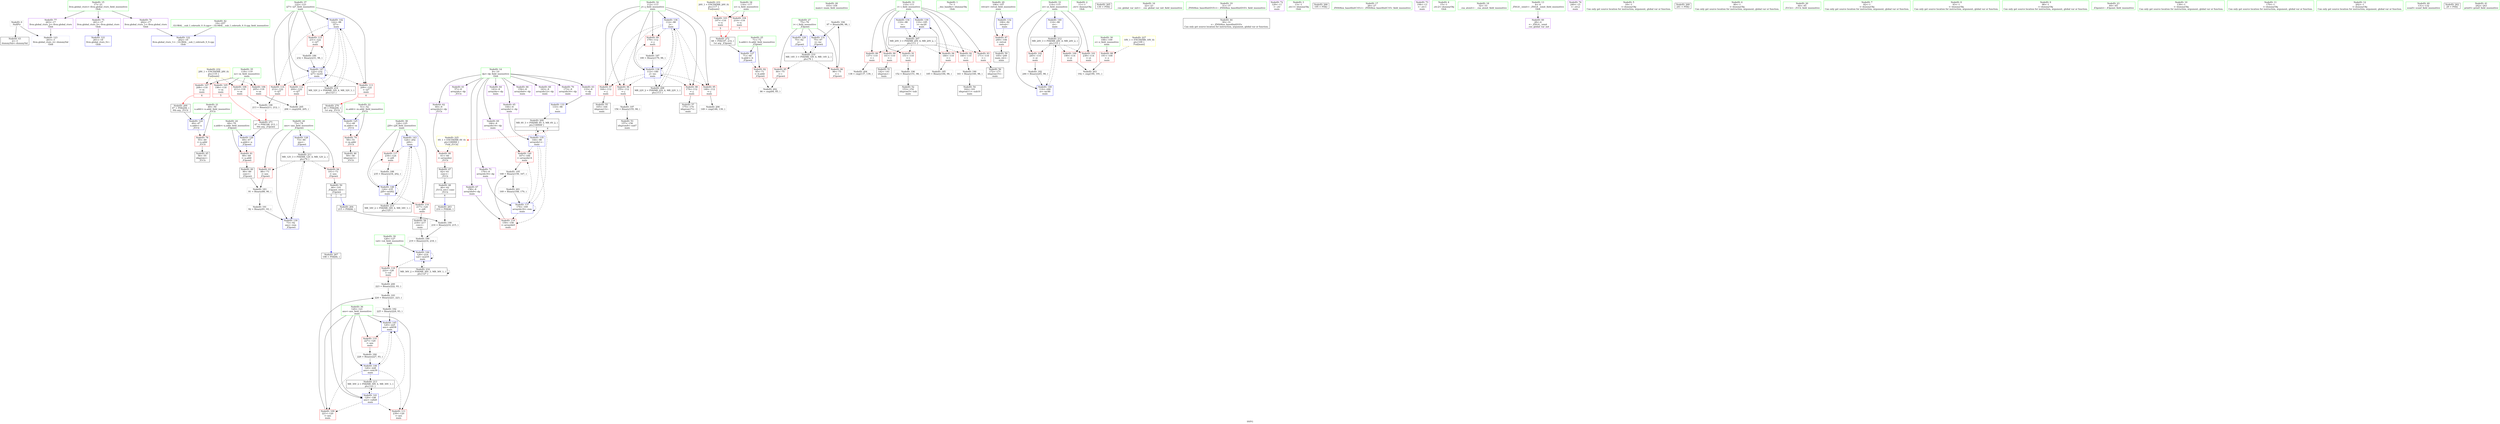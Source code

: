 digraph "SVFG" {
	label="SVFG";

	Node0x55de69d3de40 [shape=record,color=grey,label="{NodeID: 0\nNullPtr}"];
	Node0x55de69d3de40 -> Node0x55de69d4a2d0[style=solid];
	Node0x55de69d3de40 -> Node0x55de69d504a0[style=solid];
	Node0x55de69d70580 [shape=record,color=black,label="{NodeID: 263\n210 = PHI(46, )\n}"];
	Node0x55de69d70580 -> Node0x55de69d4e970[style=solid];
	Node0x55de69d4a7b0 [shape=record,color=red,label="{NodeID: 97\n164\<--112\n\<--j\nmain\n}"];
	Node0x55de69d4a7b0 -> Node0x55de69d4bcb0[style=solid];
	Node0x55de69d48c40 [shape=record,color=green,label="{NodeID: 14\n8\<--10\ndp\<--dp_field_insensitive\nGlob }"];
	Node0x55de69d48c40 -> Node0x55de69d4c190[style=solid];
	Node0x55de69d48c40 -> Node0x55de69d4c260[style=solid];
	Node0x55de69d48c40 -> Node0x55de69d4c330[style=solid];
	Node0x55de69d48c40 -> Node0x55de69d4c400[style=solid];
	Node0x55de69d48c40 -> Node0x55de69d4c4d0[style=solid];
	Node0x55de69d48c40 -> Node0x55de69d4c5a0[style=solid];
	Node0x55de69d48c40 -> Node0x55de69d4c670[style=solid];
	Node0x55de69d48c40 -> Node0x55de69d4c740[style=solid];
	Node0x55de69d48c40 -> Node0x55de69d4c810[style=solid];
	Node0x55de69d48c40 -> Node0x55de69d4c8e0[style=solid];
	Node0x55de69d48c40 -> Node0x55de69d4c9b0[style=solid];
	Node0x55de69d4e1f0 [shape=record,color=grey,label="{NodeID: 194\n97 = Binary(96, 98, )\n}"];
	Node0x55de69d4e1f0 -> Node0x55de69d50b50[style=solid];
	Node0x55de69d4b310 [shape=record,color=red,label="{NodeID: 111\n239\<--120\n\<--ans\nmain\n}"];
	Node0x55de69d496a0 [shape=record,color=green,label="{NodeID: 28\n103\<--104\nmain\<--main_field_insensitive\n}"];
	Node0x55de69d5e1a0 [shape=record,color=black,label="{NodeID: 208\nMR_22V_2 = PHI(MR_22V_4, MR_22V_1, )\npts\{113 \}\n}"];
	Node0x55de69d5e1a0 -> Node0x55de69d50f60[style=dashed];
	Node0x55de69d50670 [shape=record,color=blue,label="{NodeID: 125\n51\<--48\nm.addr\<--m\n_Z1Cii\n}"];
	Node0x55de69d50670 -> Node0x55de69d4d060[style=dashed];
	Node0x55de69d4a200 [shape=record,color=green,label="{NodeID: 42\n19\<--257\n_GLOBAL__sub_I_cebrusfs_0_0.cpp\<--_GLOBAL__sub_I_cebrusfs_0_0.cpp_field_insensitive\n}"];
	Node0x55de69d4a200 -> Node0x55de69d503a0[style=solid];
	Node0x55de69d511d0 [shape=record,color=blue,label="{NodeID: 139\n110\<--185\ni\<--inc20\nmain\n}"];
	Node0x55de69d511d0 -> Node0x55de69d5dca0[style=dashed];
	Node0x55de69d4bd80 [shape=record,color=black,label="{NodeID: 56\n172\<--171\nidxprom15\<--\nmain\n}"];
	Node0x55de69d4c8e0 [shape=record,color=purple,label="{NodeID: 70\n173\<--8\narrayidx16\<--dp\nmain\n}"];
	Node0x55de69d4d470 [shape=record,color=red,label="{NodeID: 84\n101\<--73\n\<--ans\n_Z3powii\n}"];
	Node0x55de69d4d470 -> Node0x55de69d4b8a0[style=solid];
	Node0x55de69d3ec60 [shape=record,color=green,label="{NodeID: 1\n7\<--1\n__dso_handle\<--dummyObj\nGlob }"];
	Node0x55de69d70770 [shape=record,color=black,label="{NodeID: 264\n215 = PHI(66, )\n}"];
	Node0x55de69d70770 -> Node0x55de69d4e970[style=solid];
	Node0x55de69d4a880 [shape=record,color=red,label="{NodeID: 98\n174\<--112\n\<--j\nmain\n}"];
	Node0x55de69d4a880 -> Node0x55de69d4be50[style=solid];
	Node0x55de69d48cd0 [shape=record,color=green,label="{NodeID: 15\n17\<--21\nllvm.global_ctors\<--llvm.global_ctors_field_insensitive\nGlob }"];
	Node0x55de69d48cd0 -> Node0x55de69d4ccf0[style=solid];
	Node0x55de69d48cd0 -> Node0x55de69d4cdc0[style=solid];
	Node0x55de69d48cd0 -> Node0x55de69d4ce90[style=solid];
	Node0x55de69d4e370 [shape=record,color=grey,label="{NodeID: 195\n168 = Binary(159, 167, )\n}"];
	Node0x55de69d4e370 -> Node0x55de69d4ec70[style=solid];
	Node0x55de69d4b3e0 [shape=record,color=red,label="{NodeID: 112\n204\<--122\n\<--i27\nmain\n}"];
	Node0x55de69d4b3e0 -> Node0x55de69d56b40[style=solid];
	Node0x55de69d49770 [shape=record,color=green,label="{NodeID: 29\n106\<--107\nretval\<--retval_field_insensitive\nmain\n}"];
	Node0x55de69d49770 -> Node0x55de69d4d6e0[style=solid];
	Node0x55de69d49770 -> Node0x55de69d50c20[style=solid];
	Node0x55de69d5e6a0 [shape=record,color=black,label="{NodeID: 209\nMR_6V_3 = PHI(MR_6V_5, MR_6V_2, )\npts\{100000 \}\n|{|<s1>6}}"];
	Node0x55de69d5e6a0 -> Node0x55de69d50e90[style=dashed];
	Node0x55de69d5e6a0:s1 -> Node0x55de69d638a0[style=dashed,color=red];
	Node0x55de69d50740 [shape=record,color=blue,label="{NodeID: 126\n69\<--67\na.addr\<--a\n_Z3powii\n}"];
	Node0x55de69d50740 -> Node0x55de69d4d200[style=dashed];
	Node0x55de69d4a2d0 [shape=record,color=black,label="{NodeID: 43\n2\<--3\ndummyVal\<--dummyVal\n}"];
	Node0x55de69d512a0 [shape=record,color=blue,label="{NodeID: 140\n114\<--98\nzi\<--\nmain\n}"];
	Node0x55de69d512a0 -> Node0x55de69d5f5a0[style=dashed];
	Node0x55de69d4be50 [shape=record,color=black,label="{NodeID: 57\n175\<--174\nidxprom17\<--\nmain\n}"];
	Node0x55de69d4c9b0 [shape=record,color=purple,label="{NodeID: 71\n176\<--8\narrayidx18\<--dp\nmain\n}"];
	Node0x55de69d4c9b0 -> Node0x55de69d51030[style=solid];
	Node0x55de69d4d540 [shape=record,color=red,label="{NodeID: 85\n84\<--75\n\<--i\n_Z3powii\n}"];
	Node0x55de69d4d540 -> Node0x55de69d56700[style=solid];
	Node0x55de69d3f9d0 [shape=record,color=green,label="{NodeID: 2\n11\<--1\n.str\<--dummyObj\nGlob }"];
	Node0x55de69d70870 [shape=record,color=black,label="{NodeID: 265\n130 = PHI()\n}"];
	Node0x55de69d538b0 [shape=record,color=grey,label="{NodeID: 182\n246 = Binary(245, 98, )\n}"];
	Node0x55de69d538b0 -> Node0x55de69d519f0[style=solid];
	Node0x55de69d4a950 [shape=record,color=red,label="{NodeID: 99\n179\<--112\n\<--j\nmain\n}"];
	Node0x55de69d4a950 -> Node0x55de69d54030[style=solid];
	Node0x55de69d48d60 [shape=record,color=green,label="{NodeID: 16\n22\<--23\n__cxx_global_var_init\<--__cxx_global_var_init_field_insensitive\n}"];
	Node0x55de69d4e4f0 [shape=record,color=grey,label="{NodeID: 196\n152 = Binary(151, 98, )\n}"];
	Node0x55de69d4e4f0 -> Node0x55de69d4ba40[style=solid];
	Node0x55de69d4b4b0 [shape=record,color=red,label="{NodeID: 113\n209\<--122\n\<--i27\nmain\n|{<s0>6}}"];
	Node0x55de69d4b4b0:s0 -> Node0x55de69d70df0[style=solid,color=red];
	Node0x55de69d49840 [shape=record,color=green,label="{NodeID: 30\n108\<--109\nz\<--z_field_insensitive\nmain\n}"];
	Node0x55de69d49840 -> Node0x55de69d4d7b0[style=solid];
	Node0x55de69d5eba0 [shape=record,color=black,label="{NodeID: 210\nMR_14V_3 = PHI(MR_14V_4, MR_14V_2, )\npts\{76 \}\n}"];
	Node0x55de69d5eba0 -> Node0x55de69d4d540[style=dashed];
	Node0x55de69d5eba0 -> Node0x55de69d4d610[style=dashed];
	Node0x55de69d5eba0 -> Node0x55de69d50b50[style=dashed];
	Node0x55de69d50810 [shape=record,color=blue,label="{NodeID: 127\n71\<--68\nb.addr\<--b\n_Z3powii\n}"];
	Node0x55de69d50810 -> Node0x55de69d4d2d0[style=dashed];
	Node0x55de69d4a3a0 [shape=record,color=black,label="{NodeID: 44\n30\<--31\n\<--_ZNSt8ios_base4InitD1Ev\nCan only get source location for instruction, argument, global var or function.}"];
	Node0x55de69d51370 [shape=record,color=blue,label="{NodeID: 141\n120\<--198\nans\<--call26\nmain\n}"];
	Node0x55de69d51370 -> Node0x55de69d4b170[style=dashed];
	Node0x55de69d51370 -> Node0x55de69d4b310[style=dashed];
	Node0x55de69d51370 -> Node0x55de69d516b0[style=dashed];
	Node0x55de69d51370 -> Node0x55de69d5faa0[style=dashed];
	Node0x55de69d4bf20 [shape=record,color=black,label="{NodeID: 58\n218\<--217\nconv\<--\nmain\n}"];
	Node0x55de69d4bf20 -> Node0x55de69d54330[style=solid];
	Node0x55de69d4ca80 [shape=record,color=purple,label="{NodeID: 72\n129\<--11\n\<--.str\nmain\n}"];
	Node0x55de69d4d610 [shape=record,color=red,label="{NodeID: 86\n96\<--75\n\<--i\n_Z3powii\n}"];
	Node0x55de69d4d610 -> Node0x55de69d4e1f0[style=solid];
	Node0x55de69d3fc30 [shape=record,color=green,label="{NodeID: 3\n13\<--1\n.str.1\<--dummyObj\nGlob }"];
	Node0x55de69d70940 [shape=record,color=black,label="{NodeID: 266\n195 = PHI()\n}"];
	Node0x55de69d53a30 [shape=record,color=grey,label="{NodeID: 183\n91 = Binary(88, 90, )\n}"];
	Node0x55de69d53a30 -> Node0x55de69d54630[style=solid];
	Node0x55de69d4aa20 [shape=record,color=red,label="{NodeID: 100\n190\<--114\n\<--zi\nmain\n}"];
	Node0x55de69d4aa20 -> Node0x55de69d56840[style=solid];
	Node0x55de69d48df0 [shape=record,color=green,label="{NodeID: 17\n26\<--27\n_ZNSt8ios_base4InitC1Ev\<--_ZNSt8ios_base4InitC1Ev_field_insensitive\n}"];
	Node0x55de69d4e670 [shape=record,color=grey,label="{NodeID: 197\n156 = Binary(155, 98, )\n}"];
	Node0x55de69d4e670 -> Node0x55de69d4bb10[style=solid];
	Node0x55de69d4b580 [shape=record,color=red,label="{NodeID: 114\n212\<--122\n\<--i27\nmain\n}"];
	Node0x55de69d4b580 -> Node0x55de69d4e7f0[style=solid];
	Node0x55de69d49910 [shape=record,color=green,label="{NodeID: 31\n110\<--111\ni\<--i_field_insensitive\nmain\n}"];
	Node0x55de69d49910 -> Node0x55de69d4d880[style=solid];
	Node0x55de69d49910 -> Node0x55de69d4d950[style=solid];
	Node0x55de69d49910 -> Node0x55de69d4da20[style=solid];
	Node0x55de69d49910 -> Node0x55de69d4daf0[style=solid];
	Node0x55de69d49910 -> Node0x55de69d4dbc0[style=solid];
	Node0x55de69d49910 -> Node0x55de69d4dc90[style=solid];
	Node0x55de69d49910 -> Node0x55de69d50dc0[style=solid];
	Node0x55de69d49910 -> Node0x55de69d511d0[style=solid];
	Node0x55de69d5f0a0 [shape=record,color=black,label="{NodeID: 211\nMR_12V_3 = PHI(MR_12V_4, MR_12V_2, )\npts\{74 \}\n}"];
	Node0x55de69d5f0a0 -> Node0x55de69d4d3a0[style=dashed];
	Node0x55de69d5f0a0 -> Node0x55de69d4d470[style=dashed];
	Node0x55de69d5f0a0 -> Node0x55de69d50a80[style=dashed];
	Node0x55de69d508e0 [shape=record,color=blue,label="{NodeID: 128\n73\<--80\nans\<--\n_Z3powii\n}"];
	Node0x55de69d508e0 -> Node0x55de69d5f0a0[style=dashed];
	Node0x55de69d4a470 [shape=record,color=black,label="{NodeID: 45\n56\<--55\nidxprom\<--\n_Z1Cii\n}"];
	Node0x55de69d638a0 [shape=record,color=yellow,style=double,label="{NodeID: 225\n6V_1 = ENCHI(MR_6V_0)\npts\{100000 \}\nFun[_Z1Cii]}"];
	Node0x55de69d638a0 -> Node0x55de69d4d130[style=dashed];
	Node0x55de69d51440 [shape=record,color=blue,label="{NodeID: 142\n122\<--98\ni27\<--\nmain\n}"];
	Node0x55de69d51440 -> Node0x55de69d4b3e0[style=dashed];
	Node0x55de69d51440 -> Node0x55de69d4b4b0[style=dashed];
	Node0x55de69d51440 -> Node0x55de69d4b580[style=dashed];
	Node0x55de69d51440 -> Node0x55de69d4b650[style=dashed];
	Node0x55de69d51440 -> Node0x55de69d51850[style=dashed];
	Node0x55de69d51440 -> Node0x55de69d5ffa0[style=dashed];
	Node0x55de69d4bff0 [shape=record,color=black,label="{NodeID: 59\n105\<--249\nmain_ret\<--\nmain\n}"];
	Node0x55de69d4cb50 [shape=record,color=purple,label="{NodeID: 73\n194\<--13\n\<--.str.1\nmain\n}"];
	Node0x55de69d4d6e0 [shape=record,color=red,label="{NodeID: 87\n249\<--106\n\<--retval\nmain\n}"];
	Node0x55de69d4d6e0 -> Node0x55de69d4bff0[style=solid];
	Node0x55de69d3fad0 [shape=record,color=green,label="{NodeID: 4\n15\<--1\n.str.2\<--dummyObj\nGlob }"];
	Node0x55de69d70a10 [shape=record,color=black,label="{NodeID: 267\n198 = PHI(66, )\n}"];
	Node0x55de69d70a10 -> Node0x55de69d51370[style=solid];
	Node0x55de69d53bb0 [shape=record,color=grey,label="{NodeID: 184\n228 = Binary(227, 93, )\n}"];
	Node0x55de69d53bb0 -> Node0x55de69d51780[style=solid];
	Node0x55de69d4aaf0 [shape=record,color=red,label="{NodeID: 101\n238\<--114\n\<--zi\nmain\n}"];
	Node0x55de69d48e80 [shape=record,color=green,label="{NodeID: 18\n32\<--33\n__cxa_atexit\<--__cxa_atexit_field_insensitive\n}"];
	Node0x55de69d4e7f0 [shape=record,color=grey,label="{NodeID: 198\n213 = Binary(211, 212, )\n|{<s0>7}}"];
	Node0x55de69d4e7f0:s0 -> Node0x55de69d70f30[style=solid,color=red];
	Node0x55de69d4b650 [shape=record,color=red,label="{NodeID: 115\n231\<--122\n\<--i27\nmain\n}"];
	Node0x55de69d4b650 -> Node0x55de69d53eb0[style=solid];
	Node0x55de69d499e0 [shape=record,color=green,label="{NodeID: 32\n112\<--113\nj\<--j_field_insensitive\nmain\n}"];
	Node0x55de69d499e0 -> Node0x55de69d4dd60[style=solid];
	Node0x55de69d499e0 -> Node0x55de69d4a6e0[style=solid];
	Node0x55de69d499e0 -> Node0x55de69d4a7b0[style=solid];
	Node0x55de69d499e0 -> Node0x55de69d4a880[style=solid];
	Node0x55de69d499e0 -> Node0x55de69d4a950[style=solid];
	Node0x55de69d499e0 -> Node0x55de69d50f60[style=solid];
	Node0x55de69d499e0 -> Node0x55de69d51100[style=solid];
	Node0x55de69d5f5a0 [shape=record,color=black,label="{NodeID: 212\nMR_24V_3 = PHI(MR_24V_4, MR_24V_2, )\npts\{115 \}\n}"];
	Node0x55de69d5f5a0 -> Node0x55de69d4aa20[style=dashed];
	Node0x55de69d5f5a0 -> Node0x55de69d4aaf0[style=dashed];
	Node0x55de69d5f5a0 -> Node0x55de69d4abc0[style=dashed];
	Node0x55de69d5f5a0 -> Node0x55de69d519f0[style=dashed];
	Node0x55de69d509b0 [shape=record,color=blue,label="{NodeID: 129\n75\<--82\ni\<--\n_Z3powii\n}"];
	Node0x55de69d509b0 -> Node0x55de69d5eba0[style=dashed];
	Node0x55de69d4a540 [shape=record,color=black,label="{NodeID: 46\n59\<--58\nidxprom1\<--\n_Z1Cii\n}"];
	Node0x55de69d51510 [shape=record,color=blue,label="{NodeID: 143\n124\<--202\nj28\<--\nmain\n}"];
	Node0x55de69d51510 -> Node0x55de69d4fe90[style=dashed];
	Node0x55de69d51510 -> Node0x55de69d4ff60[style=dashed];
	Node0x55de69d51510 -> Node0x55de69d51920[style=dashed];
	Node0x55de69d51510 -> Node0x55de69d604a0[style=dashed];
	Node0x55de69d4c0c0 [shape=record,color=purple,label="{NodeID: 60\n28\<--4\n\<--_ZStL8__ioinit\n__cxx_global_var_init\n}"];
	Node0x55de69d4cc20 [shape=record,color=purple,label="{NodeID: 74\n240\<--15\n\<--.str.2\nmain\n}"];
	Node0x55de69d4d7b0 [shape=record,color=red,label="{NodeID: 88\n191\<--108\n\<--z\nmain\n}"];
	Node0x55de69d4d7b0 -> Node0x55de69d56840[style=solid];
	Node0x55de69d3df30 [shape=record,color=green,label="{NodeID: 5\n18\<--1\n\<--dummyObj\nCan only get source location for instruction, argument, global var or function.}"];
	Node0x55de69d70bb0 [shape=record,color=black,label="{NodeID: 268\n241 = PHI()\n}"];
	Node0x55de69d53d30 [shape=record,color=grey,label="{NodeID: 185\n185 = Binary(184, 98, )\n}"];
	Node0x55de69d53d30 -> Node0x55de69d511d0[style=solid];
	Node0x55de69d4abc0 [shape=record,color=red,label="{NodeID: 102\n245\<--114\n\<--zi\nmain\n}"];
	Node0x55de69d4abc0 -> Node0x55de69d538b0[style=solid];
	Node0x55de69d48f50 [shape=record,color=green,label="{NodeID: 19\n31\<--37\n_ZNSt8ios_base4InitD1Ev\<--_ZNSt8ios_base4InitD1Ev_field_insensitive\n}"];
	Node0x55de69d48f50 -> Node0x55de69d4a3a0[style=solid];
	Node0x55de69d4e970 [shape=record,color=grey,label="{NodeID: 199\n216 = Binary(210, 215, )\n}"];
	Node0x55de69d4e970 -> Node0x55de69d54330[style=solid];
	Node0x55de69d4fe90 [shape=record,color=red,label="{NodeID: 116\n217\<--124\n\<--j28\nmain\n}"];
	Node0x55de69d4fe90 -> Node0x55de69d4bf20[style=solid];
	Node0x55de69d49ab0 [shape=record,color=green,label="{NodeID: 33\n114\<--115\nzi\<--zi_field_insensitive\nmain\n}"];
	Node0x55de69d49ab0 -> Node0x55de69d4aa20[style=solid];
	Node0x55de69d49ab0 -> Node0x55de69d4aaf0[style=solid];
	Node0x55de69d49ab0 -> Node0x55de69d4abc0[style=solid];
	Node0x55de69d49ab0 -> Node0x55de69d512a0[style=solid];
	Node0x55de69d49ab0 -> Node0x55de69d519f0[style=solid];
	Node0x55de69d5faa0 [shape=record,color=black,label="{NodeID: 213\nMR_30V_2 = PHI(MR_30V_4, MR_30V_1, )\npts\{121 \}\n}"];
	Node0x55de69d5faa0 -> Node0x55de69d51370[style=dashed];
	Node0x55de69d50a80 [shape=record,color=blue,label="{NodeID: 130\n73\<--92\nans\<--rem\n_Z3powii\n}"];
	Node0x55de69d50a80 -> Node0x55de69d5f0a0[style=dashed];
	Node0x55de69d4a610 [shape=record,color=black,label="{NodeID: 47\n62\<--61\nconv\<--\n_Z1Cii\n}"];
	Node0x55de69d4a610 -> Node0x55de69d4b700[style=solid];
	Node0x55de69d63a90 [shape=record,color=yellow,style=double,label="{NodeID: 227\n18V_1 = ENCHI(MR_18V_0)\npts\{109 \}\nFun[main]}"];
	Node0x55de69d63a90 -> Node0x55de69d4d7b0[style=dashed];
	Node0x55de69d515e0 [shape=record,color=blue,label="{NodeID: 144\n126\<--219\nval\<--mul35\nmain\n}"];
	Node0x55de69d515e0 -> Node0x55de69d50030[style=dashed];
	Node0x55de69d515e0 -> Node0x55de69d515e0[style=dashed];
	Node0x55de69d515e0 -> Node0x55de69d609a0[style=dashed];
	Node0x55de69d4c190 [shape=record,color=purple,label="{NodeID: 61\n57\<--8\narrayidx\<--dp\n_Z1Cii\n}"];
	Node0x55de69d4ccf0 [shape=record,color=purple,label="{NodeID: 75\n261\<--17\nllvm.global_ctors_0\<--llvm.global_ctors\nGlob }"];
	Node0x55de69d4ccf0 -> Node0x55de69d502a0[style=solid];
	Node0x55de69d4d880 [shape=record,color=red,label="{NodeID: 89\n137\<--110\n\<--i\nmain\n}"];
	Node0x55de69d4d880 -> Node0x55de69d569c0[style=solid];
	Node0x55de69d3dfc0 [shape=record,color=green,label="{NodeID: 6\n80\<--1\n\<--dummyObj\nCan only get source location for instruction, argument, global var or function.}"];
	Node0x55de69d70c80 [shape=record,color=black,label="{NodeID: 269\n47 = PHI(208, )\n0th arg _Z1Cii }"];
	Node0x55de69d70c80 -> Node0x55de69d505a0[style=solid];
	Node0x55de69d53eb0 [shape=record,color=grey,label="{NodeID: 186\n232 = Binary(231, 98, )\n}"];
	Node0x55de69d53eb0 -> Node0x55de69d51850[style=solid];
	Node0x55de69d4ac90 [shape=record,color=red,label="{NodeID: 103\n197\<--116\n\<--n\nmain\n|{<s0>5}}"];
	Node0x55de69d4ac90:s0 -> Node0x55de69d71140[style=solid,color=red];
	Node0x55de69d49020 [shape=record,color=green,label="{NodeID: 20\n44\<--45\n_Z1Cii\<--_Z1Cii_field_insensitive\n}"];
	Node0x55de69d4eaf0 [shape=record,color=grey,label="{NodeID: 200\n223 = Binary(222, 93, )\n}"];
	Node0x55de69d4eaf0 -> Node0x55de69d4e070[style=solid];
	Node0x55de69d4ff60 [shape=record,color=red,label="{NodeID: 117\n234\<--124\n\<--j28\nmain\n}"];
	Node0x55de69d4ff60 -> Node0x55de69d541b0[style=solid];
	Node0x55de69d49b80 [shape=record,color=green,label="{NodeID: 34\n116\<--117\nn\<--n_field_insensitive\nmain\n}"];
	Node0x55de69d49b80 -> Node0x55de69d4ac90[style=solid];
	Node0x55de69d49b80 -> Node0x55de69d4ad60[style=solid];
	Node0x55de69d5ffa0 [shape=record,color=black,label="{NodeID: 214\nMR_32V_2 = PHI(MR_32V_4, MR_32V_1, )\npts\{123 \}\n}"];
	Node0x55de69d5ffa0 -> Node0x55de69d51440[style=dashed];
	Node0x55de69d50b50 [shape=record,color=blue,label="{NodeID: 131\n75\<--97\ni\<--inc\n_Z3powii\n}"];
	Node0x55de69d50b50 -> Node0x55de69d5eba0[style=dashed];
	Node0x55de69d4b700 [shape=record,color=black,label="{NodeID: 48\n46\<--62\n_Z1Cii_ret\<--conv\n_Z1Cii\n|{<s0>6}}"];
	Node0x55de69d4b700:s0 -> Node0x55de69d70580[style=solid,color=blue];
	Node0x55de69d516b0 [shape=record,color=blue,label="{NodeID: 145\n120\<--225\nans\<--add38\nmain\n}"];
	Node0x55de69d516b0 -> Node0x55de69d4b240[style=dashed];
	Node0x55de69d516b0 -> Node0x55de69d51780[style=dashed];
	Node0x55de69d4c260 [shape=record,color=purple,label="{NodeID: 62\n60\<--8\narrayidx2\<--dp\n_Z1Cii\n}"];
	Node0x55de69d4c260 -> Node0x55de69d4d130[style=solid];
	Node0x55de69d4cdc0 [shape=record,color=purple,label="{NodeID: 76\n262\<--17\nllvm.global_ctors_1\<--llvm.global_ctors\nGlob }"];
	Node0x55de69d4cdc0 -> Node0x55de69d503a0[style=solid];
	Node0x55de69d4d950 [shape=record,color=red,label="{NodeID: 90\n141\<--110\n\<--i\nmain\n}"];
	Node0x55de69d4d950 -> Node0x55de69d4b970[style=solid];
	Node0x55de69d48310 [shape=record,color=green,label="{NodeID: 7\n82\<--1\n\<--dummyObj\nCan only get source location for instruction, argument, global var or function.}"];
	Node0x55de69d70df0 [shape=record,color=black,label="{NodeID: 270\n48 = PHI(209, )\n1st arg _Z1Cii }"];
	Node0x55de69d70df0 -> Node0x55de69d50670[style=solid];
	Node0x55de69d54030 [shape=record,color=grey,label="{NodeID: 187\n180 = Binary(179, 98, )\n}"];
	Node0x55de69d54030 -> Node0x55de69d51100[style=solid];
	Node0x55de69d4ad60 [shape=record,color=red,label="{NodeID: 104\n214\<--116\n\<--n\nmain\n|{<s0>7}}"];
	Node0x55de69d4ad60:s0 -> Node0x55de69d71140[style=solid,color=red];
	Node0x55de69d490f0 [shape=record,color=green,label="{NodeID: 21\n49\<--50\nn.addr\<--n.addr_field_insensitive\n_Z1Cii\n}"];
	Node0x55de69d490f0 -> Node0x55de69d4cf90[style=solid];
	Node0x55de69d490f0 -> Node0x55de69d505a0[style=solid];
	Node0x55de69d4ec70 [shape=record,color=grey,label="{NodeID: 201\n169 = Binary(168, 170, )\n}"];
	Node0x55de69d4ec70 -> Node0x55de69d51030[style=solid];
	Node0x55de69d50030 [shape=record,color=red,label="{NodeID: 118\n222\<--126\n\<--val\nmain\n}"];
	Node0x55de69d50030 -> Node0x55de69d4eaf0[style=solid];
	Node0x55de69d49c50 [shape=record,color=green,label="{NodeID: 35\n118\<--119\nm\<--m_field_insensitive\nmain\n}"];
	Node0x55de69d49c50 -> Node0x55de69d4ae30[style=solid];
	Node0x55de69d49c50 -> Node0x55de69d4af00[style=solid];
	Node0x55de69d49c50 -> Node0x55de69d4afd0[style=solid];
	Node0x55de69d49c50 -> Node0x55de69d4b0a0[style=solid];
	Node0x55de69d604a0 [shape=record,color=black,label="{NodeID: 215\nMR_34V_2 = PHI(MR_34V_4, MR_34V_1, )\npts\{125 \}\n}"];
	Node0x55de69d604a0 -> Node0x55de69d51510[style=dashed];
	Node0x55de69d50c20 [shape=record,color=blue,label="{NodeID: 132\n106\<--82\nretval\<--\nmain\n}"];
	Node0x55de69d50c20 -> Node0x55de69d4d6e0[style=dashed];
	Node0x55de69d4b7d0 [shape=record,color=black,label="{NodeID: 49\n90\<--89\nconv\<--\n_Z3powii\n}"];
	Node0x55de69d4b7d0 -> Node0x55de69d53a30[style=solid];
	Node0x55de69d51780 [shape=record,color=blue,label="{NodeID: 146\n120\<--228\nans\<--rem39\nmain\n}"];
	Node0x55de69d51780 -> Node0x55de69d4b170[style=dashed];
	Node0x55de69d51780 -> Node0x55de69d4b310[style=dashed];
	Node0x55de69d51780 -> Node0x55de69d516b0[style=dashed];
	Node0x55de69d51780 -> Node0x55de69d5faa0[style=dashed];
	Node0x55de69d4c330 [shape=record,color=purple,label="{NodeID: 63\n133\<--8\n\<--dp\nmain\n}"];
	Node0x55de69d4c330 -> Node0x55de69d50cf0[style=solid];
	Node0x55de69d4ce90 [shape=record,color=purple,label="{NodeID: 77\n263\<--17\nllvm.global_ctors_2\<--llvm.global_ctors\nGlob }"];
	Node0x55de69d4ce90 -> Node0x55de69d504a0[style=solid];
	Node0x55de69d4da20 [shape=record,color=red,label="{NodeID: 91\n151\<--110\n\<--i\nmain\n}"];
	Node0x55de69d4da20 -> Node0x55de69d4e4f0[style=solid];
	Node0x55de69d483a0 [shape=record,color=green,label="{NodeID: 8\n93\<--1\n\<--dummyObj\nCan only get source location for instruction, argument, global var or function.}"];
	Node0x55de69d70f30 [shape=record,color=black,label="{NodeID: 271\n67 = PHI(196, 213, )\n0th arg _Z3powii }"];
	Node0x55de69d70f30 -> Node0x55de69d50740[style=solid];
	Node0x55de69d541b0 [shape=record,color=grey,label="{NodeID: 188\n235 = Binary(234, 202, )\n}"];
	Node0x55de69d541b0 -> Node0x55de69d51920[style=solid];
	Node0x55de69d4ae30 [shape=record,color=red,label="{NodeID: 105\n196\<--118\n\<--m\nmain\n|{<s0>5}}"];
	Node0x55de69d4ae30:s0 -> Node0x55de69d70f30[style=solid,color=red];
	Node0x55de69d491c0 [shape=record,color=green,label="{NodeID: 22\n51\<--52\nm.addr\<--m.addr_field_insensitive\n_Z1Cii\n}"];
	Node0x55de69d491c0 -> Node0x55de69d4d060[style=solid];
	Node0x55de69d491c0 -> Node0x55de69d50670[style=solid];
	Node0x55de69d56700 [shape=record,color=grey,label="{NodeID: 202\n86 = cmp(84, 85, )\n}"];
	Node0x55de69d50100 [shape=record,color=red,label="{NodeID: 119\n159\<--158\n\<--arrayidx9\nmain\n}"];
	Node0x55de69d50100 -> Node0x55de69d4e370[style=solid];
	Node0x55de69d49d20 [shape=record,color=green,label="{NodeID: 36\n120\<--121\nans\<--ans_field_insensitive\nmain\n}"];
	Node0x55de69d49d20 -> Node0x55de69d4b170[style=solid];
	Node0x55de69d49d20 -> Node0x55de69d4b240[style=solid];
	Node0x55de69d49d20 -> Node0x55de69d4b310[style=solid];
	Node0x55de69d49d20 -> Node0x55de69d51370[style=solid];
	Node0x55de69d49d20 -> Node0x55de69d516b0[style=solid];
	Node0x55de69d49d20 -> Node0x55de69d51780[style=solid];
	Node0x55de69d609a0 [shape=record,color=black,label="{NodeID: 216\nMR_36V_2 = PHI(MR_36V_3, MR_36V_1, )\npts\{127 \}\n}"];
	Node0x55de69d609a0 -> Node0x55de69d515e0[style=dashed];
	Node0x55de69d609a0 -> Node0x55de69d609a0[style=dashed];
	Node0x55de69d50cf0 [shape=record,color=blue,label="{NodeID: 133\n133\<--98\n\<--\nmain\n}"];
	Node0x55de69d50cf0 -> Node0x55de69d5e6a0[style=dashed];
	Node0x55de69d4b8a0 [shape=record,color=black,label="{NodeID: 50\n66\<--101\n_Z3powii_ret\<--\n_Z3powii\n|{<s0>5|<s1>7}}"];
	Node0x55de69d4b8a0:s0 -> Node0x55de69d70a10[style=solid,color=blue];
	Node0x55de69d4b8a0:s1 -> Node0x55de69d70770[style=solid,color=blue];
	Node0x55de69d51850 [shape=record,color=blue,label="{NodeID: 147\n122\<--232\ni27\<--inc41\nmain\n}"];
	Node0x55de69d51850 -> Node0x55de69d4b3e0[style=dashed];
	Node0x55de69d51850 -> Node0x55de69d4b4b0[style=dashed];
	Node0x55de69d51850 -> Node0x55de69d4b580[style=dashed];
	Node0x55de69d51850 -> Node0x55de69d4b650[style=dashed];
	Node0x55de69d51850 -> Node0x55de69d51850[style=dashed];
	Node0x55de69d51850 -> Node0x55de69d5ffa0[style=dashed];
	Node0x55de69d4c400 [shape=record,color=purple,label="{NodeID: 64\n143\<--8\narrayidx\<--dp\nmain\n}"];
	Node0x55de69d4cf90 [shape=record,color=red,label="{NodeID: 78\n55\<--49\n\<--n.addr\n_Z1Cii\n}"];
	Node0x55de69d4cf90 -> Node0x55de69d4a470[style=solid];
	Node0x55de69d4daf0 [shape=record,color=red,label="{NodeID: 92\n160\<--110\n\<--i\nmain\n}"];
	Node0x55de69d4daf0 -> Node0x55de69d544b0[style=solid];
	Node0x55de69d40dd0 [shape=record,color=green,label="{NodeID: 9\n98\<--1\n\<--dummyObj\nCan only get source location for instruction, argument, global var or function.}"];
	Node0x55de69d71140 [shape=record,color=black,label="{NodeID: 272\n68 = PHI(197, 214, )\n1st arg _Z3powii }"];
	Node0x55de69d71140 -> Node0x55de69d50810[style=solid];
	Node0x55de69d54330 [shape=record,color=grey,label="{NodeID: 189\n219 = Binary(216, 218, )\n}"];
	Node0x55de69d54330 -> Node0x55de69d515e0[style=solid];
	Node0x55de69d4af00 [shape=record,color=red,label="{NodeID: 106\n205\<--118\n\<--m\nmain\n}"];
	Node0x55de69d4af00 -> Node0x55de69d56b40[style=solid];
	Node0x55de69d49290 [shape=record,color=green,label="{NodeID: 23\n64\<--65\n_Z3powii\<--_Z3powii_field_insensitive\n}"];
	Node0x55de69d56840 [shape=record,color=grey,label="{NodeID: 203\n192 = cmp(190, 191, )\n}"];
	Node0x55de69d501d0 [shape=record,color=red,label="{NodeID: 120\n167\<--166\n\<--arrayidx14\nmain\n}"];
	Node0x55de69d501d0 -> Node0x55de69d4e370[style=solid];
	Node0x55de69d49df0 [shape=record,color=green,label="{NodeID: 37\n122\<--123\ni27\<--i27_field_insensitive\nmain\n}"];
	Node0x55de69d49df0 -> Node0x55de69d4b3e0[style=solid];
	Node0x55de69d49df0 -> Node0x55de69d4b4b0[style=solid];
	Node0x55de69d49df0 -> Node0x55de69d4b580[style=solid];
	Node0x55de69d49df0 -> Node0x55de69d4b650[style=solid];
	Node0x55de69d49df0 -> Node0x55de69d51440[style=solid];
	Node0x55de69d49df0 -> Node0x55de69d51850[style=solid];
	Node0x55de69d50dc0 [shape=record,color=blue,label="{NodeID: 134\n110\<--98\ni\<--\nmain\n}"];
	Node0x55de69d50dc0 -> Node0x55de69d5dca0[style=dashed];
	Node0x55de69d4b970 [shape=record,color=black,label="{NodeID: 51\n142\<--141\nidxprom\<--\nmain\n}"];
	Node0x55de69d64620 [shape=record,color=yellow,style=double,label="{NodeID: 231\n26V_1 = ENCHI(MR_26V_0)\npts\{117 \}\nFun[main]}"];
	Node0x55de69d64620 -> Node0x55de69d4ac90[style=dashed];
	Node0x55de69d64620 -> Node0x55de69d4ad60[style=dashed];
	Node0x55de69d51920 [shape=record,color=blue,label="{NodeID: 148\n124\<--235\nj28\<--mul42\nmain\n}"];
	Node0x55de69d51920 -> Node0x55de69d4fe90[style=dashed];
	Node0x55de69d51920 -> Node0x55de69d4ff60[style=dashed];
	Node0x55de69d51920 -> Node0x55de69d51920[style=dashed];
	Node0x55de69d51920 -> Node0x55de69d604a0[style=dashed];
	Node0x55de69d4c4d0 [shape=record,color=purple,label="{NodeID: 65\n144\<--8\narrayidx1\<--dp\nmain\n}"];
	Node0x55de69d4c4d0 -> Node0x55de69d50e90[style=solid];
	Node0x55de69d4d060 [shape=record,color=red,label="{NodeID: 79\n58\<--51\n\<--m.addr\n_Z1Cii\n}"];
	Node0x55de69d4d060 -> Node0x55de69d4a540[style=solid];
	Node0x55de69d4dbc0 [shape=record,color=red,label="{NodeID: 93\n171\<--110\n\<--i\nmain\n}"];
	Node0x55de69d4dbc0 -> Node0x55de69d4bd80[style=solid];
	Node0x55de69d40ea0 [shape=record,color=green,label="{NodeID: 10\n139\<--1\n\<--dummyObj\nCan only get source location for instruction, argument, global var or function.}"];
	Node0x55de69d544b0 [shape=record,color=grey,label="{NodeID: 190\n161 = Binary(160, 98, )\n}"];
	Node0x55de69d544b0 -> Node0x55de69d4bbe0[style=solid];
	Node0x55de69d4afd0 [shape=record,color=red,label="{NodeID: 107\n208\<--118\n\<--m\nmain\n|{<s0>6}}"];
	Node0x55de69d4afd0:s0 -> Node0x55de69d70c80[style=solid,color=red];
	Node0x55de69d49360 [shape=record,color=green,label="{NodeID: 24\n69\<--70\na.addr\<--a.addr_field_insensitive\n_Z3powii\n}"];
	Node0x55de69d49360 -> Node0x55de69d4d200[style=solid];
	Node0x55de69d49360 -> Node0x55de69d50740[style=solid];
	Node0x55de69d569c0 [shape=record,color=grey,label="{NodeID: 204\n138 = cmp(137, 139, )\n}"];
	Node0x55de69d502a0 [shape=record,color=blue,label="{NodeID: 121\n261\<--18\nllvm.global_ctors_0\<--\nGlob }"];
	Node0x55de69d49ec0 [shape=record,color=green,label="{NodeID: 38\n124\<--125\nj28\<--j28_field_insensitive\nmain\n}"];
	Node0x55de69d49ec0 -> Node0x55de69d4fe90[style=solid];
	Node0x55de69d49ec0 -> Node0x55de69d4ff60[style=solid];
	Node0x55de69d49ec0 -> Node0x55de69d51510[style=solid];
	Node0x55de69d49ec0 -> Node0x55de69d51920[style=solid];
	Node0x55de69d50e90 [shape=record,color=blue,label="{NodeID: 135\n144\<--98\narrayidx1\<--\nmain\n}"];
	Node0x55de69d50e90 -> Node0x55de69d50100[style=dashed];
	Node0x55de69d50e90 -> Node0x55de69d501d0[style=dashed];
	Node0x55de69d50e90 -> Node0x55de69d51030[style=dashed];
	Node0x55de69d50e90 -> Node0x55de69d5e6a0[style=dashed];
	Node0x55de69d4ba40 [shape=record,color=black,label="{NodeID: 52\n153\<--152\nidxprom5\<--sub\nmain\n}"];
	Node0x55de69d64700 [shape=record,color=yellow,style=double,label="{NodeID: 232\n28V_1 = ENCHI(MR_28V_0)\npts\{119 \}\nFun[main]}"];
	Node0x55de69d64700 -> Node0x55de69d4ae30[style=dashed];
	Node0x55de69d64700 -> Node0x55de69d4af00[style=dashed];
	Node0x55de69d64700 -> Node0x55de69d4afd0[style=dashed];
	Node0x55de69d64700 -> Node0x55de69d4b0a0[style=dashed];
	Node0x55de69d519f0 [shape=record,color=blue,label="{NodeID: 149\n114\<--246\nzi\<--inc46\nmain\n}"];
	Node0x55de69d519f0 -> Node0x55de69d5f5a0[style=dashed];
	Node0x55de69d4c5a0 [shape=record,color=purple,label="{NodeID: 66\n154\<--8\narrayidx6\<--dp\nmain\n}"];
	Node0x55de69d4d130 [shape=record,color=red,label="{NodeID: 80\n61\<--60\n\<--arrayidx2\n_Z1Cii\n}"];
	Node0x55de69d4d130 -> Node0x55de69d4a610[style=solid];
	Node0x55de69d4dc90 [shape=record,color=red,label="{NodeID: 94\n184\<--110\n\<--i\nmain\n}"];
	Node0x55de69d4dc90 -> Node0x55de69d53d30[style=solid];
	Node0x55de69d40f70 [shape=record,color=green,label="{NodeID: 11\n170\<--1\n\<--dummyObj\nCan only get source location for instruction, argument, global var or function.}"];
	Node0x55de69d54630 [shape=record,color=grey,label="{NodeID: 191\n92 = Binary(91, 93, )\n}"];
	Node0x55de69d54630 -> Node0x55de69d50a80[style=solid];
	Node0x55de69d4b0a0 [shape=record,color=red,label="{NodeID: 108\n211\<--118\n\<--m\nmain\n}"];
	Node0x55de69d4b0a0 -> Node0x55de69d4e7f0[style=solid];
	Node0x55de69d49430 [shape=record,color=green,label="{NodeID: 25\n71\<--72\nb.addr\<--b.addr_field_insensitive\n_Z3powii\n}"];
	Node0x55de69d49430 -> Node0x55de69d4d2d0[style=solid];
	Node0x55de69d49430 -> Node0x55de69d50810[style=solid];
	Node0x55de69d56b40 [shape=record,color=grey,label="{NodeID: 205\n206 = cmp(204, 205, )\n}"];
	Node0x55de69d503a0 [shape=record,color=blue,label="{NodeID: 122\n262\<--19\nllvm.global_ctors_1\<--_GLOBAL__sub_I_cebrusfs_0_0.cpp\nGlob }"];
	Node0x55de69d49f90 [shape=record,color=green,label="{NodeID: 39\n126\<--127\nval\<--val_field_insensitive\nmain\n}"];
	Node0x55de69d49f90 -> Node0x55de69d50030[style=solid];
	Node0x55de69d49f90 -> Node0x55de69d515e0[style=solid];
	Node0x55de69d50f60 [shape=record,color=blue,label="{NodeID: 136\n112\<--98\nj\<--\nmain\n}"];
	Node0x55de69d50f60 -> Node0x55de69d4dd60[style=dashed];
	Node0x55de69d50f60 -> Node0x55de69d4a6e0[style=dashed];
	Node0x55de69d50f60 -> Node0x55de69d4a7b0[style=dashed];
	Node0x55de69d50f60 -> Node0x55de69d4a880[style=dashed];
	Node0x55de69d50f60 -> Node0x55de69d4a950[style=dashed];
	Node0x55de69d50f60 -> Node0x55de69d51100[style=dashed];
	Node0x55de69d50f60 -> Node0x55de69d5e1a0[style=dashed];
	Node0x55de69d4bb10 [shape=record,color=black,label="{NodeID: 53\n157\<--156\nidxprom8\<--sub7\nmain\n}"];
	Node0x55de69d4c670 [shape=record,color=purple,label="{NodeID: 67\n158\<--8\narrayidx9\<--dp\nmain\n}"];
	Node0x55de69d4c670 -> Node0x55de69d50100[style=solid];
	Node0x55de69d4d200 [shape=record,color=red,label="{NodeID: 81\n89\<--69\n\<--a.addr\n_Z3powii\n}"];
	Node0x55de69d4d200 -> Node0x55de69d4b7d0[style=solid];
	Node0x55de69d4dd60 [shape=record,color=red,label="{NodeID: 95\n148\<--112\n\<--j\nmain\n}"];
	Node0x55de69d4dd60 -> Node0x55de69d56cc0[style=solid];
	Node0x55de69d41040 [shape=record,color=green,label="{NodeID: 12\n202\<--1\n\<--dummyObj\nCan only get source location for instruction, argument, global var or function.}"];
	Node0x55de69d4def0 [shape=record,color=grey,label="{NodeID: 192\n225 = Binary(224, 93, )\n}"];
	Node0x55de69d4def0 -> Node0x55de69d516b0[style=solid];
	Node0x55de69d4b170 [shape=record,color=red,label="{NodeID: 109\n221\<--120\n\<--ans\nmain\n}"];
	Node0x55de69d4b170 -> Node0x55de69d4e070[style=solid];
	Node0x55de69d49500 [shape=record,color=green,label="{NodeID: 26\n73\<--74\nans\<--ans_field_insensitive\n_Z3powii\n}"];
	Node0x55de69d49500 -> Node0x55de69d4d3a0[style=solid];
	Node0x55de69d49500 -> Node0x55de69d4d470[style=solid];
	Node0x55de69d49500 -> Node0x55de69d508e0[style=solid];
	Node0x55de69d49500 -> Node0x55de69d50a80[style=solid];
	Node0x55de69d56cc0 [shape=record,color=grey,label="{NodeID: 206\n149 = cmp(148, 139, )\n}"];
	Node0x55de69d504a0 [shape=record,color=blue, style = dotted,label="{NodeID: 123\n263\<--3\nllvm.global_ctors_2\<--dummyVal\nGlob }"];
	Node0x55de69d4a060 [shape=record,color=green,label="{NodeID: 40\n131\<--132\nscanf\<--scanf_field_insensitive\n}"];
	Node0x55de69d51030 [shape=record,color=blue,label="{NodeID: 137\n176\<--169\narrayidx18\<--rem\nmain\n}"];
	Node0x55de69d51030 -> Node0x55de69d50100[style=dashed];
	Node0x55de69d51030 -> Node0x55de69d501d0[style=dashed];
	Node0x55de69d51030 -> Node0x55de69d51030[style=dashed];
	Node0x55de69d51030 -> Node0x55de69d5e6a0[style=dashed];
	Node0x55de69d4bbe0 [shape=record,color=black,label="{NodeID: 54\n162\<--161\nidxprom11\<--sub10\nmain\n}"];
	Node0x55de69d4c740 [shape=record,color=purple,label="{NodeID: 68\n163\<--8\narrayidx12\<--dp\nmain\n}"];
	Node0x55de69d4d2d0 [shape=record,color=red,label="{NodeID: 82\n85\<--71\n\<--b.addr\n_Z3powii\n}"];
	Node0x55de69d4d2d0 -> Node0x55de69d56700[style=solid];
	Node0x55de69afbb50 [shape=record,color=black,label="{NodeID: 262\n29 = PHI()\n}"];
	Node0x55de69d4a6e0 [shape=record,color=red,label="{NodeID: 96\n155\<--112\n\<--j\nmain\n}"];
	Node0x55de69d4a6e0 -> Node0x55de69d4e670[style=solid];
	Node0x55de69d41110 [shape=record,color=green,label="{NodeID: 13\n4\<--6\n_ZStL8__ioinit\<--_ZStL8__ioinit_field_insensitive\nGlob }"];
	Node0x55de69d41110 -> Node0x55de69d4c0c0[style=solid];
	Node0x55de69d4e070 [shape=record,color=grey,label="{NodeID: 193\n224 = Binary(221, 223, )\n}"];
	Node0x55de69d4e070 -> Node0x55de69d4def0[style=solid];
	Node0x55de69d4b240 [shape=record,color=red,label="{NodeID: 110\n227\<--120\n\<--ans\nmain\n}"];
	Node0x55de69d4b240 -> Node0x55de69d53bb0[style=solid];
	Node0x55de69d495d0 [shape=record,color=green,label="{NodeID: 27\n75\<--76\ni\<--i_field_insensitive\n_Z3powii\n}"];
	Node0x55de69d495d0 -> Node0x55de69d4d540[style=solid];
	Node0x55de69d495d0 -> Node0x55de69d4d610[style=solid];
	Node0x55de69d495d0 -> Node0x55de69d509b0[style=solid];
	Node0x55de69d495d0 -> Node0x55de69d50b50[style=solid];
	Node0x55de69d5dca0 [shape=record,color=black,label="{NodeID: 207\nMR_20V_3 = PHI(MR_20V_4, MR_20V_2, )\npts\{111 \}\n}"];
	Node0x55de69d5dca0 -> Node0x55de69d4d880[style=dashed];
	Node0x55de69d5dca0 -> Node0x55de69d4d950[style=dashed];
	Node0x55de69d5dca0 -> Node0x55de69d4da20[style=dashed];
	Node0x55de69d5dca0 -> Node0x55de69d4daf0[style=dashed];
	Node0x55de69d5dca0 -> Node0x55de69d4dbc0[style=dashed];
	Node0x55de69d5dca0 -> Node0x55de69d4dc90[style=dashed];
	Node0x55de69d5dca0 -> Node0x55de69d511d0[style=dashed];
	Node0x55de69d505a0 [shape=record,color=blue,label="{NodeID: 124\n49\<--47\nn.addr\<--n\n_Z1Cii\n}"];
	Node0x55de69d505a0 -> Node0x55de69d4cf90[style=dashed];
	Node0x55de69d4a130 [shape=record,color=green,label="{NodeID: 41\n242\<--243\nprintf\<--printf_field_insensitive\n}"];
	Node0x55de69d51100 [shape=record,color=blue,label="{NodeID: 138\n112\<--180\nj\<--inc\nmain\n}"];
	Node0x55de69d51100 -> Node0x55de69d4dd60[style=dashed];
	Node0x55de69d51100 -> Node0x55de69d4a6e0[style=dashed];
	Node0x55de69d51100 -> Node0x55de69d4a7b0[style=dashed];
	Node0x55de69d51100 -> Node0x55de69d4a880[style=dashed];
	Node0x55de69d51100 -> Node0x55de69d4a950[style=dashed];
	Node0x55de69d51100 -> Node0x55de69d51100[style=dashed];
	Node0x55de69d51100 -> Node0x55de69d5e1a0[style=dashed];
	Node0x55de69d4bcb0 [shape=record,color=black,label="{NodeID: 55\n165\<--164\nidxprom13\<--\nmain\n}"];
	Node0x55de69d4c810 [shape=record,color=purple,label="{NodeID: 69\n166\<--8\narrayidx14\<--dp\nmain\n}"];
	Node0x55de69d4c810 -> Node0x55de69d501d0[style=solid];
	Node0x55de69d4d3a0 [shape=record,color=red,label="{NodeID: 83\n88\<--73\n\<--ans\n_Z3powii\n}"];
	Node0x55de69d4d3a0 -> Node0x55de69d53a30[style=solid];
}
